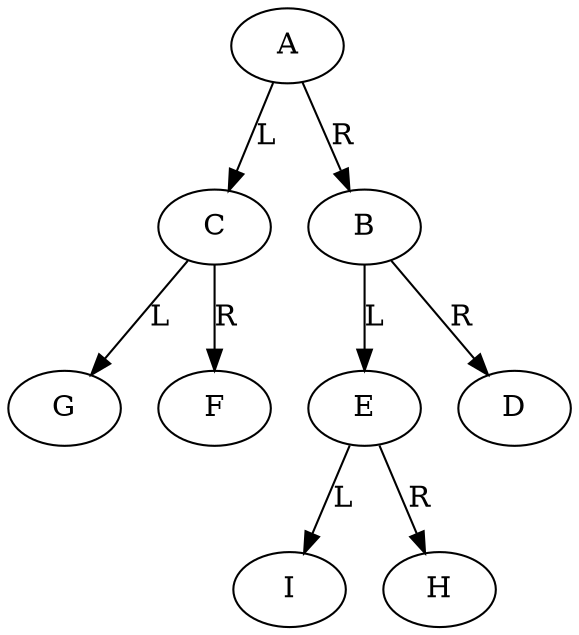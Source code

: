 digraph {
	1 [label=A]
	2 [label=C]
	1 -> 2 [label=L]
	3 [label=B]
	1 -> 3 [label=R]
	4 [label=G]
	2 -> 4 [label=L]
	5 [label=F]
	2 -> 5 [label=R]
	6 [label=E]
	3 -> 6 [label=L]
	7 [label=D]
	3 -> 7 [label=R]
	8 [label=I]
	6 -> 8 [label=L]
	9 [label=H]
	6 -> 9 [label=R]
}
